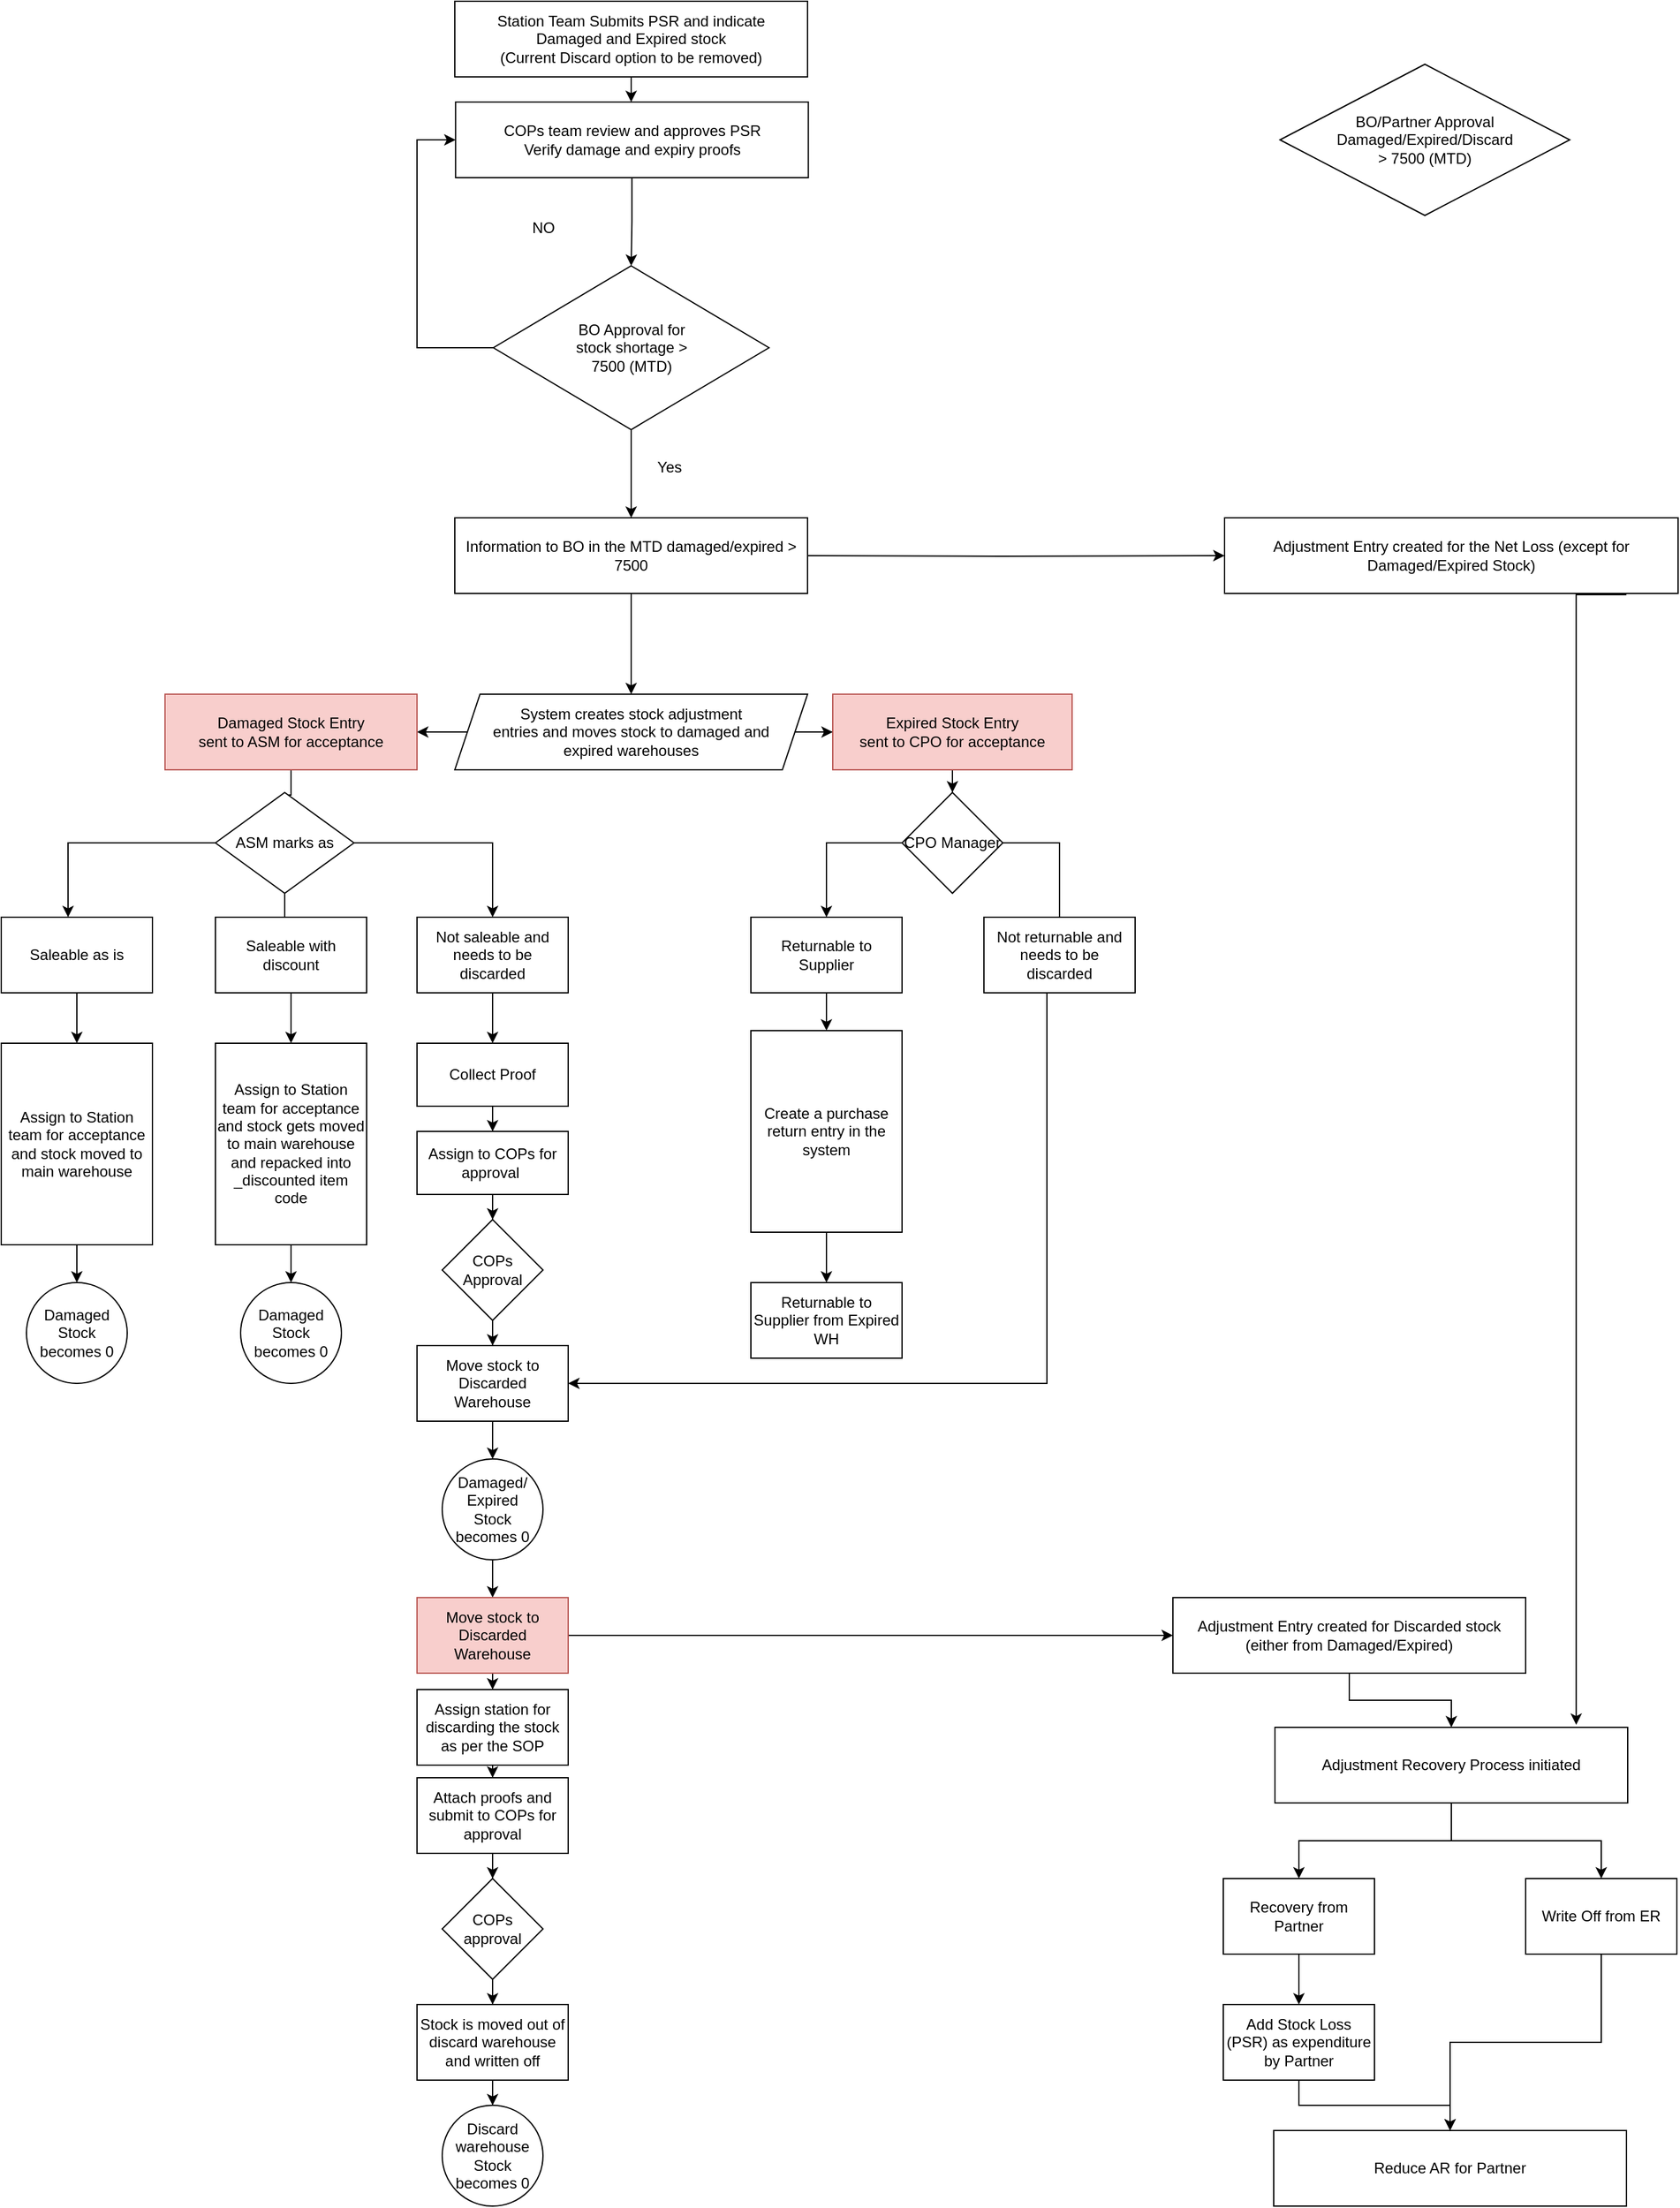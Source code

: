 <mxfile version="14.2.7" type="github">
  <diagram id="7ZArBG9hs-D-CvOzS3Go" name="Page-1">
    <mxGraphModel dx="2408" dy="707" grid="1" gridSize="10" guides="1" tooltips="1" connect="1" arrows="1" fold="1" page="1" pageScale="1" pageWidth="827" pageHeight="1169" math="0" shadow="0">
      <root>
        <mxCell id="0" />
        <mxCell id="1" parent="0" />
        <mxCell id="LiXJOZ6gmB5I6wu3kyD4-3" value="" style="edgeStyle=orthogonalEdgeStyle;rounded=0;orthogonalLoop=1;jettySize=auto;html=1;" parent="1" source="LiXJOZ6gmB5I6wu3kyD4-1" target="LiXJOZ6gmB5I6wu3kyD4-2" edge="1">
          <mxGeometry relative="1" as="geometry" />
        </mxCell>
        <mxCell id="LiXJOZ6gmB5I6wu3kyD4-1" value="Station Team Submits PSR and indicate&lt;br&gt;Damaged and Expired stock&lt;br&gt;(Current Discard option to be removed)" style="rounded=0;whiteSpace=wrap;html=1;" parent="1" vertex="1">
          <mxGeometry x="300" y="20" width="280" height="60" as="geometry" />
        </mxCell>
        <mxCell id="LiXJOZ6gmB5I6wu3kyD4-5" value="" style="edgeStyle=orthogonalEdgeStyle;rounded=0;orthogonalLoop=1;jettySize=auto;html=1;exitX=0.5;exitY=1;exitDx=0;exitDy=0;" parent="1" source="RUdcQAAprqhA2io5FsUE-2" target="LiXJOZ6gmB5I6wu3kyD4-4" edge="1">
          <mxGeometry relative="1" as="geometry">
            <mxPoint x="440" y="520" as="sourcePoint" />
          </mxGeometry>
        </mxCell>
        <mxCell id="dZHpEq6wHDCrCsrzfRTZ-20" style="edgeStyle=orthogonalEdgeStyle;rounded=0;orthogonalLoop=1;jettySize=auto;html=1;exitX=1;exitY=0.5;exitDx=0;exitDy=0;entryX=0;entryY=0.5;entryDx=0;entryDy=0;" parent="1" target="dZHpEq6wHDCrCsrzfRTZ-3" edge="1">
          <mxGeometry relative="1" as="geometry">
            <mxPoint x="555" y="460" as="sourcePoint" />
          </mxGeometry>
        </mxCell>
        <mxCell id="LiXJOZ6gmB5I6wu3kyD4-2" value="COPs team review and approves PSR&lt;br&gt;Verify damage and expiry proofs" style="whiteSpace=wrap;html=1;rounded=0;" parent="1" vertex="1">
          <mxGeometry x="300.63" y="100" width="280" height="60" as="geometry" />
        </mxCell>
        <mxCell id="LiXJOZ6gmB5I6wu3kyD4-9" value="" style="edgeStyle=orthogonalEdgeStyle;rounded=0;orthogonalLoop=1;jettySize=auto;html=1;" parent="1" source="LiXJOZ6gmB5I6wu3kyD4-4" target="LiXJOZ6gmB5I6wu3kyD4-8" edge="1">
          <mxGeometry relative="1" as="geometry" />
        </mxCell>
        <mxCell id="LiXJOZ6gmB5I6wu3kyD4-11" value="" style="edgeStyle=orthogonalEdgeStyle;rounded=0;orthogonalLoop=1;jettySize=auto;html=1;" parent="1" source="LiXJOZ6gmB5I6wu3kyD4-4" target="LiXJOZ6gmB5I6wu3kyD4-10" edge="1">
          <mxGeometry relative="1" as="geometry" />
        </mxCell>
        <mxCell id="LiXJOZ6gmB5I6wu3kyD4-4" value="System creates stock adjustment &lt;br&gt;entries and moves stock to damaged and &lt;br&gt;expired warehouses" style="shape=parallelogram;perimeter=parallelogramPerimeter;whiteSpace=wrap;html=1;fixedSize=1;rounded=0;" parent="1" vertex="1">
          <mxGeometry x="300" y="570" width="280" height="60" as="geometry" />
        </mxCell>
        <mxCell id="LiXJOZ6gmB5I6wu3kyD4-13" value="" style="edgeStyle=orthogonalEdgeStyle;rounded=0;orthogonalLoop=1;jettySize=auto;html=1;" parent="1" source="LiXJOZ6gmB5I6wu3kyD4-8" target="LiXJOZ6gmB5I6wu3kyD4-12" edge="1">
          <mxGeometry relative="1" as="geometry" />
        </mxCell>
        <mxCell id="LiXJOZ6gmB5I6wu3kyD4-8" value="Damaged Stock Entry&lt;br&gt;sent to ASM for acceptance" style="whiteSpace=wrap;html=1;rounded=0;fillColor=#f8cecc;strokeColor=#b85450;" parent="1" vertex="1">
          <mxGeometry x="70" y="570" width="200" height="60" as="geometry" />
        </mxCell>
        <mxCell id="LiXJOZ6gmB5I6wu3kyD4-35" value="" style="edgeStyle=orthogonalEdgeStyle;rounded=0;orthogonalLoop=1;jettySize=auto;html=1;" parent="1" source="LiXJOZ6gmB5I6wu3kyD4-10" target="LiXJOZ6gmB5I6wu3kyD4-34" edge="1">
          <mxGeometry relative="1" as="geometry" />
        </mxCell>
        <mxCell id="LiXJOZ6gmB5I6wu3kyD4-10" value="Expired Stock Entry&lt;br&gt;sent to CPO for acceptance" style="whiteSpace=wrap;html=1;rounded=0;fillColor=#f8cecc;strokeColor=#b85450;" parent="1" vertex="1">
          <mxGeometry x="600" y="570" width="190" height="60" as="geometry" />
        </mxCell>
        <mxCell id="LiXJOZ6gmB5I6wu3kyD4-16" value="" style="edgeStyle=orthogonalEdgeStyle;rounded=0;orthogonalLoop=1;jettySize=auto;html=1;entryX=0.442;entryY=0;entryDx=0;entryDy=0;entryPerimeter=0;" parent="1" source="LiXJOZ6gmB5I6wu3kyD4-12" target="LiXJOZ6gmB5I6wu3kyD4-15" edge="1">
          <mxGeometry relative="1" as="geometry" />
        </mxCell>
        <mxCell id="LiXJOZ6gmB5I6wu3kyD4-18" value="" style="edgeStyle=orthogonalEdgeStyle;rounded=0;orthogonalLoop=1;jettySize=auto;html=1;" parent="1" source="LiXJOZ6gmB5I6wu3kyD4-12" target="LiXJOZ6gmB5I6wu3kyD4-17" edge="1">
          <mxGeometry relative="1" as="geometry" />
        </mxCell>
        <mxCell id="LiXJOZ6gmB5I6wu3kyD4-20" value="" style="edgeStyle=orthogonalEdgeStyle;rounded=0;orthogonalLoop=1;jettySize=auto;html=1;" parent="1" source="LiXJOZ6gmB5I6wu3kyD4-12" target="LiXJOZ6gmB5I6wu3kyD4-19" edge="1">
          <mxGeometry relative="1" as="geometry" />
        </mxCell>
        <mxCell id="LiXJOZ6gmB5I6wu3kyD4-12" value="ASM marks as" style="rhombus;whiteSpace=wrap;html=1;" parent="1" vertex="1">
          <mxGeometry x="110" y="648" width="110" height="80" as="geometry" />
        </mxCell>
        <mxCell id="LiXJOZ6gmB5I6wu3kyD4-22" value="" style="edgeStyle=orthogonalEdgeStyle;rounded=0;orthogonalLoop=1;jettySize=auto;html=1;" parent="1" source="LiXJOZ6gmB5I6wu3kyD4-15" target="LiXJOZ6gmB5I6wu3kyD4-21" edge="1">
          <mxGeometry relative="1" as="geometry" />
        </mxCell>
        <mxCell id="LiXJOZ6gmB5I6wu3kyD4-15" value="Saleable as is" style="whiteSpace=wrap;html=1;" parent="1" vertex="1">
          <mxGeometry x="-60" y="747" width="120" height="60" as="geometry" />
        </mxCell>
        <mxCell id="LiXJOZ6gmB5I6wu3kyD4-24" value="" style="edgeStyle=orthogonalEdgeStyle;rounded=0;orthogonalLoop=1;jettySize=auto;html=1;" parent="1" source="LiXJOZ6gmB5I6wu3kyD4-17" target="LiXJOZ6gmB5I6wu3kyD4-23" edge="1">
          <mxGeometry relative="1" as="geometry" />
        </mxCell>
        <mxCell id="LiXJOZ6gmB5I6wu3kyD4-17" value="Saleable with discount" style="whiteSpace=wrap;html=1;" parent="1" vertex="1">
          <mxGeometry x="110" y="747" width="120" height="60" as="geometry" />
        </mxCell>
        <mxCell id="LiXJOZ6gmB5I6wu3kyD4-27" value="" style="edgeStyle=orthogonalEdgeStyle;rounded=0;orthogonalLoop=1;jettySize=auto;html=1;" parent="1" source="LiXJOZ6gmB5I6wu3kyD4-19" target="LiXJOZ6gmB5I6wu3kyD4-26" edge="1">
          <mxGeometry relative="1" as="geometry" />
        </mxCell>
        <mxCell id="LiXJOZ6gmB5I6wu3kyD4-19" value="Not saleable and needs to be discarded" style="whiteSpace=wrap;html=1;" parent="1" vertex="1">
          <mxGeometry x="270" y="747" width="120" height="60" as="geometry" />
        </mxCell>
        <mxCell id="LiXJOZ6gmB5I6wu3kyD4-47" value="" style="edgeStyle=orthogonalEdgeStyle;rounded=0;orthogonalLoop=1;jettySize=auto;html=1;" parent="1" source="LiXJOZ6gmB5I6wu3kyD4-21" target="LiXJOZ6gmB5I6wu3kyD4-46" edge="1">
          <mxGeometry relative="1" as="geometry" />
        </mxCell>
        <mxCell id="LiXJOZ6gmB5I6wu3kyD4-21" value="Assign to Station team for acceptance and stock moved to main warehouse" style="whiteSpace=wrap;html=1;" parent="1" vertex="1">
          <mxGeometry x="-60" y="847" width="120" height="160" as="geometry" />
        </mxCell>
        <mxCell id="LiXJOZ6gmB5I6wu3kyD4-49" value="" style="edgeStyle=orthogonalEdgeStyle;rounded=0;orthogonalLoop=1;jettySize=auto;html=1;" parent="1" source="LiXJOZ6gmB5I6wu3kyD4-23" target="LiXJOZ6gmB5I6wu3kyD4-48" edge="1">
          <mxGeometry relative="1" as="geometry" />
        </mxCell>
        <mxCell id="LiXJOZ6gmB5I6wu3kyD4-23" value="Assign to Station team for acceptance and stock gets moved to main warehouse and repacked into _discounted item code" style="whiteSpace=wrap;html=1;" parent="1" vertex="1">
          <mxGeometry x="110" y="847" width="120" height="160" as="geometry" />
        </mxCell>
        <mxCell id="LiXJOZ6gmB5I6wu3kyD4-29" style="edgeStyle=orthogonalEdgeStyle;rounded=0;orthogonalLoop=1;jettySize=auto;html=1;exitX=0.5;exitY=1;exitDx=0;exitDy=0;" parent="1" source="LiXJOZ6gmB5I6wu3kyD4-26" target="LiXJOZ6gmB5I6wu3kyD4-28" edge="1">
          <mxGeometry relative="1" as="geometry" />
        </mxCell>
        <mxCell id="LiXJOZ6gmB5I6wu3kyD4-26" value="Collect Proof" style="whiteSpace=wrap;html=1;" parent="1" vertex="1">
          <mxGeometry x="270" y="847" width="120" height="50" as="geometry" />
        </mxCell>
        <mxCell id="LiXJOZ6gmB5I6wu3kyD4-33" value="" style="edgeStyle=orthogonalEdgeStyle;rounded=0;orthogonalLoop=1;jettySize=auto;html=1;" parent="1" source="LiXJOZ6gmB5I6wu3kyD4-28" target="LiXJOZ6gmB5I6wu3kyD4-30" edge="1">
          <mxGeometry relative="1" as="geometry" />
        </mxCell>
        <mxCell id="LiXJOZ6gmB5I6wu3kyD4-28" value="Assign to COPs for approval&amp;nbsp;" style="whiteSpace=wrap;html=1;" parent="1" vertex="1">
          <mxGeometry x="270" y="917" width="120" height="50" as="geometry" />
        </mxCell>
        <mxCell id="LiXJOZ6gmB5I6wu3kyD4-32" value="" style="edgeStyle=orthogonalEdgeStyle;rounded=0;orthogonalLoop=1;jettySize=auto;html=1;" parent="1" source="LiXJOZ6gmB5I6wu3kyD4-30" target="LiXJOZ6gmB5I6wu3kyD4-31" edge="1">
          <mxGeometry relative="1" as="geometry" />
        </mxCell>
        <mxCell id="LiXJOZ6gmB5I6wu3kyD4-30" value="COPs Approval" style="rhombus;whiteSpace=wrap;html=1;" parent="1" vertex="1">
          <mxGeometry x="290" y="987" width="80" height="80" as="geometry" />
        </mxCell>
        <mxCell id="LiXJOZ6gmB5I6wu3kyD4-51" value="" style="edgeStyle=orthogonalEdgeStyle;rounded=0;orthogonalLoop=1;jettySize=auto;html=1;" parent="1" source="LiXJOZ6gmB5I6wu3kyD4-31" target="LiXJOZ6gmB5I6wu3kyD4-50" edge="1">
          <mxGeometry relative="1" as="geometry" />
        </mxCell>
        <mxCell id="LiXJOZ6gmB5I6wu3kyD4-31" value="Move stock to Discarded Warehouse" style="rounded=0;whiteSpace=wrap;html=1;" parent="1" vertex="1">
          <mxGeometry x="270" y="1087" width="120" height="60" as="geometry" />
        </mxCell>
        <mxCell id="LiXJOZ6gmB5I6wu3kyD4-38" style="edgeStyle=orthogonalEdgeStyle;rounded=0;orthogonalLoop=1;jettySize=auto;html=1;" parent="1" source="LiXJOZ6gmB5I6wu3kyD4-34" target="LiXJOZ6gmB5I6wu3kyD4-36" edge="1">
          <mxGeometry relative="1" as="geometry">
            <Array as="points">
              <mxPoint x="595" y="688" />
            </Array>
          </mxGeometry>
        </mxCell>
        <mxCell id="LiXJOZ6gmB5I6wu3kyD4-39" style="edgeStyle=orthogonalEdgeStyle;rounded=0;orthogonalLoop=1;jettySize=auto;html=1;entryX=0.5;entryY=0;entryDx=0;entryDy=0;" parent="1" source="LiXJOZ6gmB5I6wu3kyD4-34" target="LiXJOZ6gmB5I6wu3kyD4-37" edge="1">
          <mxGeometry relative="1" as="geometry">
            <Array as="points">
              <mxPoint x="780" y="688" />
              <mxPoint x="780" y="768" />
            </Array>
          </mxGeometry>
        </mxCell>
        <mxCell id="LiXJOZ6gmB5I6wu3kyD4-34" value="CPO Manager" style="rhombus;whiteSpace=wrap;html=1;" parent="1" vertex="1">
          <mxGeometry x="655" y="648" width="80" height="80" as="geometry" />
        </mxCell>
        <mxCell id="LiXJOZ6gmB5I6wu3kyD4-44" value="" style="edgeStyle=orthogonalEdgeStyle;rounded=0;orthogonalLoop=1;jettySize=auto;html=1;" parent="1" source="LiXJOZ6gmB5I6wu3kyD4-36" target="LiXJOZ6gmB5I6wu3kyD4-43" edge="1">
          <mxGeometry relative="1" as="geometry" />
        </mxCell>
        <mxCell id="LiXJOZ6gmB5I6wu3kyD4-36" value="Returnable to Supplier" style="rounded=0;whiteSpace=wrap;html=1;" parent="1" vertex="1">
          <mxGeometry x="535" y="747" width="120" height="60" as="geometry" />
        </mxCell>
        <mxCell id="LiXJOZ6gmB5I6wu3kyD4-45" style="edgeStyle=orthogonalEdgeStyle;rounded=0;orthogonalLoop=1;jettySize=auto;html=1;entryX=1;entryY=0.5;entryDx=0;entryDy=0;" parent="1" source="LiXJOZ6gmB5I6wu3kyD4-37" target="LiXJOZ6gmB5I6wu3kyD4-31" edge="1">
          <mxGeometry relative="1" as="geometry">
            <Array as="points">
              <mxPoint x="770" y="1117" />
            </Array>
          </mxGeometry>
        </mxCell>
        <mxCell id="LiXJOZ6gmB5I6wu3kyD4-37" value="Not returnable and needs to be discarded" style="rounded=0;whiteSpace=wrap;html=1;" parent="1" vertex="1">
          <mxGeometry x="720" y="747" width="120" height="60" as="geometry" />
        </mxCell>
        <mxCell id="dZHpEq6wHDCrCsrzfRTZ-34" value="" style="edgeStyle=orthogonalEdgeStyle;rounded=0;orthogonalLoop=1;jettySize=auto;html=1;" parent="1" source="LiXJOZ6gmB5I6wu3kyD4-43" target="dZHpEq6wHDCrCsrzfRTZ-33" edge="1">
          <mxGeometry relative="1" as="geometry" />
        </mxCell>
        <mxCell id="LiXJOZ6gmB5I6wu3kyD4-43" value="Create a purchase return entry in the system" style="whiteSpace=wrap;html=1;" parent="1" vertex="1">
          <mxGeometry x="535" y="837" width="120" height="160" as="geometry" />
        </mxCell>
        <mxCell id="LiXJOZ6gmB5I6wu3kyD4-46" value="Damaged Stock becomes 0" style="ellipse;whiteSpace=wrap;html=1;aspect=fixed;" parent="1" vertex="1">
          <mxGeometry x="-40" y="1037" width="80" height="80" as="geometry" />
        </mxCell>
        <mxCell id="LiXJOZ6gmB5I6wu3kyD4-48" value="Damaged Stock becomes 0" style="ellipse;whiteSpace=wrap;html=1;aspect=fixed;" parent="1" vertex="1">
          <mxGeometry x="130" y="1037" width="80" height="80" as="geometry" />
        </mxCell>
        <mxCell id="LiXJOZ6gmB5I6wu3kyD4-53" value="" style="edgeStyle=orthogonalEdgeStyle;rounded=0;orthogonalLoop=1;jettySize=auto;html=1;" parent="1" source="LiXJOZ6gmB5I6wu3kyD4-50" target="LiXJOZ6gmB5I6wu3kyD4-52" edge="1">
          <mxGeometry relative="1" as="geometry" />
        </mxCell>
        <mxCell id="LiXJOZ6gmB5I6wu3kyD4-50" value="Damaged/ Expired &lt;br&gt;Stock becomes 0" style="ellipse;whiteSpace=wrap;html=1;aspect=fixed;" parent="1" vertex="1">
          <mxGeometry x="290" y="1177" width="80" height="80" as="geometry" />
        </mxCell>
        <mxCell id="LiXJOZ6gmB5I6wu3kyD4-60" style="edgeStyle=orthogonalEdgeStyle;rounded=0;orthogonalLoop=1;jettySize=auto;html=1;exitX=0.5;exitY=1;exitDx=0;exitDy=0;" parent="1" source="LiXJOZ6gmB5I6wu3kyD4-52" target="LiXJOZ6gmB5I6wu3kyD4-54" edge="1">
          <mxGeometry relative="1" as="geometry" />
        </mxCell>
        <mxCell id="dZHpEq6wHDCrCsrzfRTZ-21" style="edgeStyle=orthogonalEdgeStyle;rounded=0;orthogonalLoop=1;jettySize=auto;html=1;" parent="1" source="LiXJOZ6gmB5I6wu3kyD4-52" target="dZHpEq6wHDCrCsrzfRTZ-5" edge="1">
          <mxGeometry relative="1" as="geometry" />
        </mxCell>
        <mxCell id="LiXJOZ6gmB5I6wu3kyD4-52" value="Move stock to Discarded Warehouse" style="rounded=0;whiteSpace=wrap;html=1;fillColor=#f8cecc;strokeColor=#b85450;" parent="1" vertex="1">
          <mxGeometry x="270" y="1287" width="120" height="60" as="geometry" />
        </mxCell>
        <mxCell id="LiXJOZ6gmB5I6wu3kyD4-61" style="edgeStyle=orthogonalEdgeStyle;rounded=0;orthogonalLoop=1;jettySize=auto;html=1;exitX=0.5;exitY=1;exitDx=0;exitDy=0;" parent="1" source="LiXJOZ6gmB5I6wu3kyD4-54" target="LiXJOZ6gmB5I6wu3kyD4-55" edge="1">
          <mxGeometry relative="1" as="geometry" />
        </mxCell>
        <mxCell id="LiXJOZ6gmB5I6wu3kyD4-54" value="Assign station for discarding the stock as per the SOP" style="rounded=0;whiteSpace=wrap;html=1;" parent="1" vertex="1">
          <mxGeometry x="270" y="1360" width="120" height="60" as="geometry" />
        </mxCell>
        <mxCell id="LiXJOZ6gmB5I6wu3kyD4-62" style="edgeStyle=orthogonalEdgeStyle;rounded=0;orthogonalLoop=1;jettySize=auto;html=1;exitX=0.5;exitY=1;exitDx=0;exitDy=0;" parent="1" source="LiXJOZ6gmB5I6wu3kyD4-55" target="LiXJOZ6gmB5I6wu3kyD4-56" edge="1">
          <mxGeometry relative="1" as="geometry" />
        </mxCell>
        <mxCell id="LiXJOZ6gmB5I6wu3kyD4-55" value="Attach proofs and submit to COPs for approval" style="rounded=0;whiteSpace=wrap;html=1;" parent="1" vertex="1">
          <mxGeometry x="270" y="1430" width="120" height="60" as="geometry" />
        </mxCell>
        <mxCell id="LiXJOZ6gmB5I6wu3kyD4-63" value="" style="edgeStyle=orthogonalEdgeStyle;rounded=0;orthogonalLoop=1;jettySize=auto;html=1;" parent="1" source="LiXJOZ6gmB5I6wu3kyD4-56" target="LiXJOZ6gmB5I6wu3kyD4-57" edge="1">
          <mxGeometry relative="1" as="geometry" />
        </mxCell>
        <mxCell id="LiXJOZ6gmB5I6wu3kyD4-56" value="COPs approval" style="rhombus;whiteSpace=wrap;html=1;" parent="1" vertex="1">
          <mxGeometry x="290" y="1510" width="80" height="80" as="geometry" />
        </mxCell>
        <mxCell id="LiXJOZ6gmB5I6wu3kyD4-59" value="" style="edgeStyle=orthogonalEdgeStyle;rounded=0;orthogonalLoop=1;jettySize=auto;html=1;" parent="1" source="LiXJOZ6gmB5I6wu3kyD4-57" target="LiXJOZ6gmB5I6wu3kyD4-58" edge="1">
          <mxGeometry relative="1" as="geometry" />
        </mxCell>
        <mxCell id="LiXJOZ6gmB5I6wu3kyD4-57" value="Stock is moved out of discard warehouse and written off" style="rounded=0;whiteSpace=wrap;html=1;" parent="1" vertex="1">
          <mxGeometry x="270" y="1610" width="120" height="60" as="geometry" />
        </mxCell>
        <mxCell id="LiXJOZ6gmB5I6wu3kyD4-58" value="Discard warehouse Stock becomes 0" style="ellipse;whiteSpace=wrap;html=1;aspect=fixed;" parent="1" vertex="1">
          <mxGeometry x="290" y="1690" width="80" height="80" as="geometry" />
        </mxCell>
        <mxCell id="dZHpEq6wHDCrCsrzfRTZ-8" style="edgeStyle=orthogonalEdgeStyle;rounded=0;orthogonalLoop=1;jettySize=auto;html=1;exitX=0.886;exitY=1.017;exitDx=0;exitDy=0;entryX=0.854;entryY=-0.033;entryDx=0;entryDy=0;exitPerimeter=0;entryPerimeter=0;" parent="1" source="dZHpEq6wHDCrCsrzfRTZ-3" target="dZHpEq6wHDCrCsrzfRTZ-6" edge="1">
          <mxGeometry relative="1" as="geometry">
            <Array as="points">
              <mxPoint x="1190" y="491" />
            </Array>
          </mxGeometry>
        </mxCell>
        <mxCell id="dZHpEq6wHDCrCsrzfRTZ-3" value="Adjustment Entry created for the Net Loss (except for Damaged/Expired Stock)" style="whiteSpace=wrap;html=1;rounded=0;" parent="1" vertex="1">
          <mxGeometry x="911" y="430" width="360" height="60" as="geometry" />
        </mxCell>
        <mxCell id="dZHpEq6wHDCrCsrzfRTZ-7" value="" style="edgeStyle=orthogonalEdgeStyle;rounded=0;orthogonalLoop=1;jettySize=auto;html=1;" parent="1" source="dZHpEq6wHDCrCsrzfRTZ-5" target="dZHpEq6wHDCrCsrzfRTZ-6" edge="1">
          <mxGeometry relative="1" as="geometry" />
        </mxCell>
        <mxCell id="dZHpEq6wHDCrCsrzfRTZ-5" value="Adjustment Entry created for Discarded stock (either from Damaged/Expired)" style="whiteSpace=wrap;html=1;rounded=0;" parent="1" vertex="1">
          <mxGeometry x="870" y="1287" width="280" height="60" as="geometry" />
        </mxCell>
        <mxCell id="dZHpEq6wHDCrCsrzfRTZ-10" value="" style="edgeStyle=orthogonalEdgeStyle;rounded=0;orthogonalLoop=1;jettySize=auto;html=1;" parent="1" source="dZHpEq6wHDCrCsrzfRTZ-6" target="dZHpEq6wHDCrCsrzfRTZ-9" edge="1">
          <mxGeometry relative="1" as="geometry" />
        </mxCell>
        <mxCell id="dZHpEq6wHDCrCsrzfRTZ-6" value="Adjustment Recovery Process initiated" style="whiteSpace=wrap;html=1;rounded=0;" parent="1" vertex="1">
          <mxGeometry x="951" y="1390" width="280" height="60" as="geometry" />
        </mxCell>
        <mxCell id="dZHpEq6wHDCrCsrzfRTZ-15" value="" style="edgeStyle=orthogonalEdgeStyle;rounded=0;orthogonalLoop=1;jettySize=auto;html=1;" parent="1" source="dZHpEq6wHDCrCsrzfRTZ-9" target="dZHpEq6wHDCrCsrzfRTZ-13" edge="1">
          <mxGeometry relative="1" as="geometry" />
        </mxCell>
        <mxCell id="dZHpEq6wHDCrCsrzfRTZ-9" value="Recovery from Partner" style="whiteSpace=wrap;html=1;rounded=0;" parent="1" vertex="1">
          <mxGeometry x="910" y="1510" width="120" height="60" as="geometry" />
        </mxCell>
        <mxCell id="dZHpEq6wHDCrCsrzfRTZ-19" style="edgeStyle=orthogonalEdgeStyle;rounded=0;orthogonalLoop=1;jettySize=auto;html=1;" parent="1" source="dZHpEq6wHDCrCsrzfRTZ-11" target="dZHpEq6wHDCrCsrzfRTZ-17" edge="1">
          <mxGeometry relative="1" as="geometry" />
        </mxCell>
        <mxCell id="dZHpEq6wHDCrCsrzfRTZ-11" value="Write Off from ER" style="whiteSpace=wrap;html=1;rounded=0;" parent="1" vertex="1">
          <mxGeometry x="1150" y="1510" width="120" height="60" as="geometry" />
        </mxCell>
        <mxCell id="dZHpEq6wHDCrCsrzfRTZ-12" value="" style="edgeStyle=orthogonalEdgeStyle;rounded=0;orthogonalLoop=1;jettySize=auto;html=1;entryX=0.5;entryY=0;entryDx=0;entryDy=0;exitX=0.5;exitY=1;exitDx=0;exitDy=0;" parent="1" source="dZHpEq6wHDCrCsrzfRTZ-6" target="dZHpEq6wHDCrCsrzfRTZ-11" edge="1">
          <mxGeometry relative="1" as="geometry">
            <mxPoint x="1101" y="1460" as="sourcePoint" />
            <mxPoint x="980" y="1520" as="targetPoint" />
          </mxGeometry>
        </mxCell>
        <mxCell id="dZHpEq6wHDCrCsrzfRTZ-18" value="" style="edgeStyle=orthogonalEdgeStyle;rounded=0;orthogonalLoop=1;jettySize=auto;html=1;" parent="1" source="dZHpEq6wHDCrCsrzfRTZ-13" target="dZHpEq6wHDCrCsrzfRTZ-17" edge="1">
          <mxGeometry relative="1" as="geometry" />
        </mxCell>
        <mxCell id="dZHpEq6wHDCrCsrzfRTZ-13" value="Add Stock Loss (PSR) as expenditure by Partner" style="whiteSpace=wrap;html=1;rounded=0;" parent="1" vertex="1">
          <mxGeometry x="910" y="1610" width="120" height="60" as="geometry" />
        </mxCell>
        <mxCell id="dZHpEq6wHDCrCsrzfRTZ-17" value="Reduce AR for Partner" style="whiteSpace=wrap;html=1;rounded=0;" parent="1" vertex="1">
          <mxGeometry x="950" y="1710" width="280" height="60" as="geometry" />
        </mxCell>
        <mxCell id="dZHpEq6wHDCrCsrzfRTZ-31" style="edgeStyle=orthogonalEdgeStyle;rounded=0;orthogonalLoop=1;jettySize=auto;html=1;entryX=0.5;entryY=0;entryDx=0;entryDy=0;" parent="1" source="dZHpEq6wHDCrCsrzfRTZ-22" target="RUdcQAAprqhA2io5FsUE-2" edge="1">
          <mxGeometry relative="1" as="geometry">
            <mxPoint x="440" y="400" as="targetPoint" />
          </mxGeometry>
        </mxCell>
        <mxCell id="dZHpEq6wHDCrCsrzfRTZ-22" value="BO Approval for &lt;br&gt;stock shortage &amp;gt; &lt;br&gt;7500 (MTD)" style="rhombus;whiteSpace=wrap;html=1;" parent="1" vertex="1">
          <mxGeometry x="330.63" y="230" width="218.75" height="130" as="geometry" />
        </mxCell>
        <mxCell id="dZHpEq6wHDCrCsrzfRTZ-23" value="" style="edgeStyle=orthogonalEdgeStyle;rounded=0;orthogonalLoop=1;jettySize=auto;html=1;" parent="1" source="LiXJOZ6gmB5I6wu3kyD4-2" target="dZHpEq6wHDCrCsrzfRTZ-22" edge="1">
          <mxGeometry relative="1" as="geometry">
            <mxPoint x="450" y="160" as="sourcePoint" />
            <mxPoint x="450" y="260" as="targetPoint" />
          </mxGeometry>
        </mxCell>
        <mxCell id="dZHpEq6wHDCrCsrzfRTZ-24" value="Yes" style="text;html=1;resizable=0;autosize=1;align=center;verticalAlign=middle;points=[];fillColor=none;strokeColor=none;rounded=0;" parent="1" vertex="1">
          <mxGeometry x="450" y="380" width="40" height="20" as="geometry" />
        </mxCell>
        <mxCell id="dZHpEq6wHDCrCsrzfRTZ-25" style="edgeStyle=orthogonalEdgeStyle;rounded=0;orthogonalLoop=1;jettySize=auto;html=1;exitX=0;exitY=0.5;exitDx=0;exitDy=0;entryX=0;entryY=0.5;entryDx=0;entryDy=0;" parent="1" source="dZHpEq6wHDCrCsrzfRTZ-22" target="LiXJOZ6gmB5I6wu3kyD4-2" edge="1">
          <mxGeometry relative="1" as="geometry">
            <mxPoint x="500" y="220" as="sourcePoint" />
            <mxPoint x="300" y="130" as="targetPoint" />
            <Array as="points">
              <mxPoint x="270" y="295" />
              <mxPoint x="270" y="130" />
            </Array>
          </mxGeometry>
        </mxCell>
        <mxCell id="dZHpEq6wHDCrCsrzfRTZ-26" value="NO" style="text;html=1;resizable=0;autosize=1;align=center;verticalAlign=middle;points=[];fillColor=none;strokeColor=none;rounded=0;" parent="1" vertex="1">
          <mxGeometry x="355" y="190" width="30" height="20" as="geometry" />
        </mxCell>
        <mxCell id="dZHpEq6wHDCrCsrzfRTZ-33" value="Returnable to Supplier from Expired WH" style="rounded=0;whiteSpace=wrap;html=1;" parent="1" vertex="1">
          <mxGeometry x="535" y="1037" width="120" height="60" as="geometry" />
        </mxCell>
        <mxCell id="RUdcQAAprqhA2io5FsUE-1" value="BO/Partner Approval &lt;br&gt;Damaged/Expired/Discard&lt;br&gt;&amp;gt; 7500 (MTD)" style="rhombus;whiteSpace=wrap;html=1;" vertex="1" parent="1">
          <mxGeometry x="955" y="70" width="230" height="120" as="geometry" />
        </mxCell>
        <mxCell id="RUdcQAAprqhA2io5FsUE-2" value="Information to BO in the MTD damaged/expired &amp;gt; 7500" style="whiteSpace=wrap;html=1;rounded=0;" vertex="1" parent="1">
          <mxGeometry x="300" y="430" width="280" height="60" as="geometry" />
        </mxCell>
      </root>
    </mxGraphModel>
  </diagram>
</mxfile>
